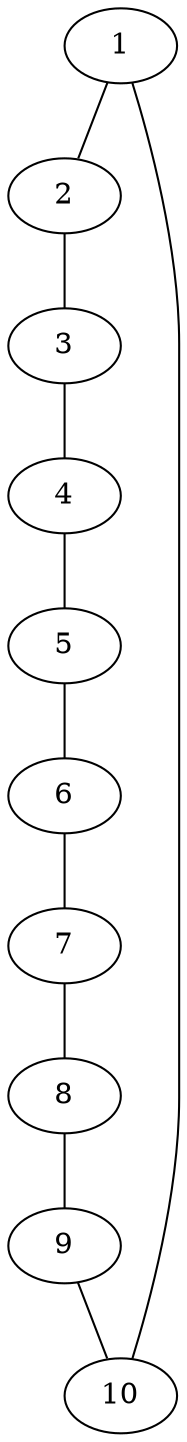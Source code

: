 strict graph G {
  1;
  2;
  3;
  4;
  5;
  6;
  7;
  8;
  9;
  10;
  1 -- 10;
  1 -- 2;
  2 -- 3;
  3 -- 4;
  4 -- 5;
  5 -- 6;
  6 -- 7;
  7 -- 8;
  8 -- 9;
  9 -- 10;
}
